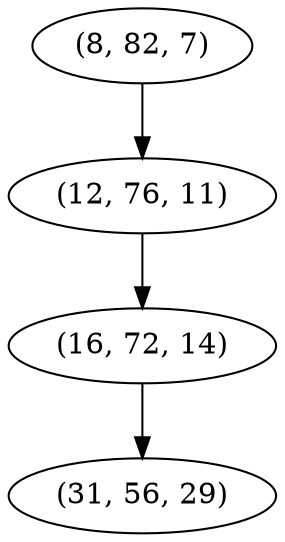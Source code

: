 digraph tree {
    "(8, 82, 7)";
    "(12, 76, 11)";
    "(16, 72, 14)";
    "(31, 56, 29)";
    "(8, 82, 7)" -> "(12, 76, 11)";
    "(12, 76, 11)" -> "(16, 72, 14)";
    "(16, 72, 14)" -> "(31, 56, 29)";
}
